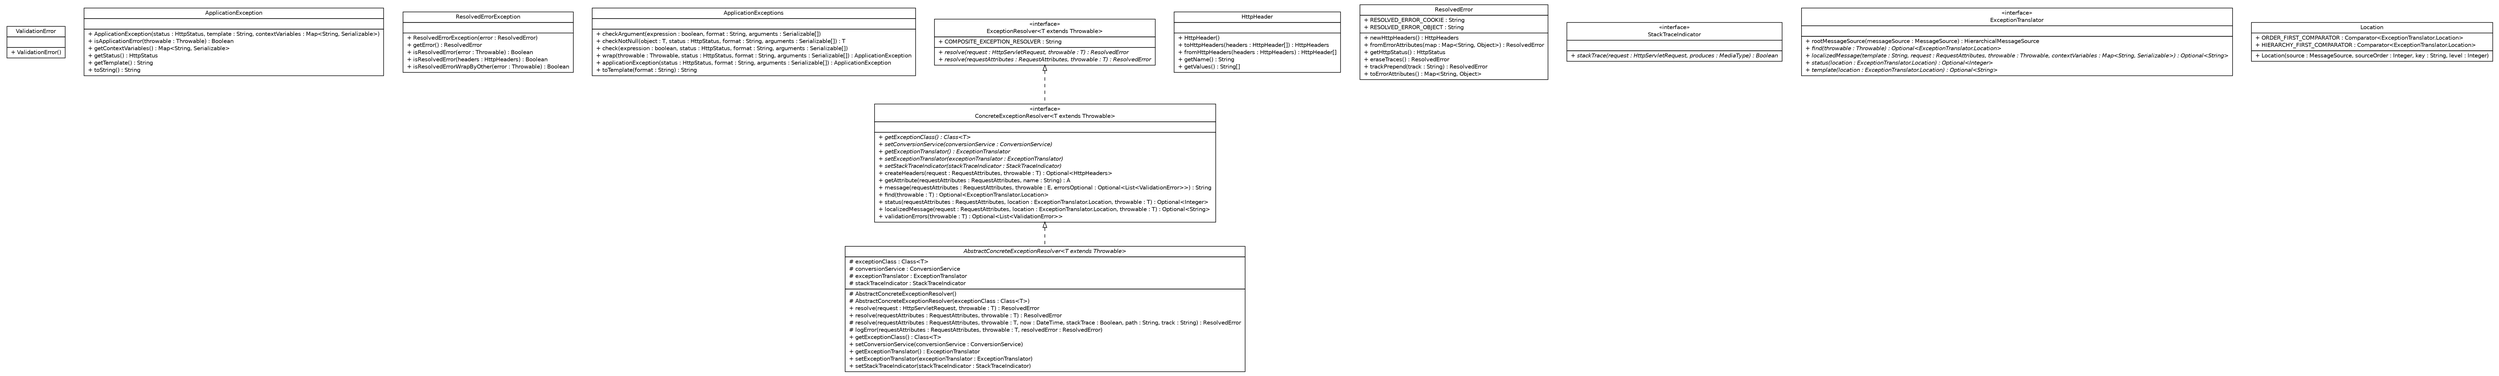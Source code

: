 #!/usr/local/bin/dot
#
# Class diagram 
# Generated by UMLGraph version R5_6-24-gf6e263 (http://www.umlgraph.org/)
#

digraph G {
	edge [fontname="Helvetica",fontsize=10,labelfontname="Helvetica",labelfontsize=10];
	node [fontname="Helvetica",fontsize=10,shape=plaintext];
	nodesep=0.25;
	ranksep=0.5;
	// com.yirendai.oss.lib.errorhandle.api.ValidationError
	c0 [label=<<table title="com.yirendai.oss.lib.errorhandle.api.ValidationError" border="0" cellborder="1" cellspacing="0" cellpadding="2" port="p" href="./ValidationError.html">
		<tr><td><table border="0" cellspacing="0" cellpadding="1">
<tr><td align="center" balign="center"> ValidationError </td></tr>
		</table></td></tr>
		<tr><td><table border="0" cellspacing="0" cellpadding="1">
<tr><td align="left" balign="left">  </td></tr>
		</table></td></tr>
		<tr><td><table border="0" cellspacing="0" cellpadding="1">
<tr><td align="left" balign="left"> + ValidationError() </td></tr>
		</table></td></tr>
		</table>>, URL="./ValidationError.html", fontname="Helvetica", fontcolor="black", fontsize=10.0];
	// com.yirendai.oss.lib.errorhandle.api.ApplicationException
	c1 [label=<<table title="com.yirendai.oss.lib.errorhandle.api.ApplicationException" border="0" cellborder="1" cellspacing="0" cellpadding="2" port="p" href="./ApplicationException.html">
		<tr><td><table border="0" cellspacing="0" cellpadding="1">
<tr><td align="center" balign="center"> ApplicationException </td></tr>
		</table></td></tr>
		<tr><td><table border="0" cellspacing="0" cellpadding="1">
<tr><td align="left" balign="left">  </td></tr>
		</table></td></tr>
		<tr><td><table border="0" cellspacing="0" cellpadding="1">
<tr><td align="left" balign="left"> + ApplicationException(status : HttpStatus, template : String, contextVariables : Map&lt;String, Serializable&gt;) </td></tr>
<tr><td align="left" balign="left"> + isApplicationError(throwable : Throwable) : Boolean </td></tr>
<tr><td align="left" balign="left"> + getContextVariables() : Map&lt;String, Serializable&gt; </td></tr>
<tr><td align="left" balign="left"> + getStatus() : HttpStatus </td></tr>
<tr><td align="left" balign="left"> + getTemplate() : String </td></tr>
<tr><td align="left" balign="left"> + toString() : String </td></tr>
		</table></td></tr>
		</table>>, URL="./ApplicationException.html", fontname="Helvetica", fontcolor="black", fontsize=10.0];
	// com.yirendai.oss.lib.errorhandle.api.ResolvedErrorException
	c2 [label=<<table title="com.yirendai.oss.lib.errorhandle.api.ResolvedErrorException" border="0" cellborder="1" cellspacing="0" cellpadding="2" port="p" href="./ResolvedErrorException.html">
		<tr><td><table border="0" cellspacing="0" cellpadding="1">
<tr><td align="center" balign="center"> ResolvedErrorException </td></tr>
		</table></td></tr>
		<tr><td><table border="0" cellspacing="0" cellpadding="1">
<tr><td align="left" balign="left">  </td></tr>
		</table></td></tr>
		<tr><td><table border="0" cellspacing="0" cellpadding="1">
<tr><td align="left" balign="left"> + ResolvedErrorException(error : ResolvedError) </td></tr>
<tr><td align="left" balign="left"> + getError() : ResolvedError </td></tr>
<tr><td align="left" balign="left"> + isResolvedError(error : Throwable) : Boolean </td></tr>
<tr><td align="left" balign="left"> + isResolvedError(headers : HttpHeaders) : Boolean </td></tr>
<tr><td align="left" balign="left"> + isResolvedErrorWrapByOther(error : Throwable) : Boolean </td></tr>
		</table></td></tr>
		</table>>, URL="./ResolvedErrorException.html", fontname="Helvetica", fontcolor="black", fontsize=10.0];
	// com.yirendai.oss.lib.errorhandle.api.ApplicationExceptions
	c3 [label=<<table title="com.yirendai.oss.lib.errorhandle.api.ApplicationExceptions" border="0" cellborder="1" cellspacing="0" cellpadding="2" port="p" href="./ApplicationExceptions.html">
		<tr><td><table border="0" cellspacing="0" cellpadding="1">
<tr><td align="center" balign="center"> ApplicationExceptions </td></tr>
		</table></td></tr>
		<tr><td><table border="0" cellspacing="0" cellpadding="1">
<tr><td align="left" balign="left">  </td></tr>
		</table></td></tr>
		<tr><td><table border="0" cellspacing="0" cellpadding="1">
<tr><td align="left" balign="left"> + checkArgument(expression : boolean, format : String, arguments : Serializable[]) </td></tr>
<tr><td align="left" balign="left"> + checkNotNull(object : T, status : HttpStatus, format : String, arguments : Serializable[]) : T </td></tr>
<tr><td align="left" balign="left"> + check(expression : boolean, status : HttpStatus, format : String, arguments : Serializable[]) </td></tr>
<tr><td align="left" balign="left"> + wrap(throwable : Throwable, status : HttpStatus, format : String, arguments : Serializable[]) : ApplicationException </td></tr>
<tr><td align="left" balign="left"> + applicationException(status : HttpStatus, format : String, arguments : Serializable[]) : ApplicationException </td></tr>
<tr><td align="left" balign="left"> + toTemplate(format : String) : String </td></tr>
		</table></td></tr>
		</table>>, URL="./ApplicationExceptions.html", fontname="Helvetica", fontcolor="black", fontsize=10.0];
	// com.yirendai.oss.lib.errorhandle.api.ConcreteExceptionResolver<T extends java.lang.Throwable>
	c4 [label=<<table title="com.yirendai.oss.lib.errorhandle.api.ConcreteExceptionResolver" border="0" cellborder="1" cellspacing="0" cellpadding="2" port="p" href="./ConcreteExceptionResolver.html">
		<tr><td><table border="0" cellspacing="0" cellpadding="1">
<tr><td align="center" balign="center"> &#171;interface&#187; </td></tr>
<tr><td align="center" balign="center"> ConcreteExceptionResolver&lt;T extends Throwable&gt; </td></tr>
		</table></td></tr>
		<tr><td><table border="0" cellspacing="0" cellpadding="1">
<tr><td align="left" balign="left">  </td></tr>
		</table></td></tr>
		<tr><td><table border="0" cellspacing="0" cellpadding="1">
<tr><td align="left" balign="left"><font face="Helvetica-Oblique" point-size="10.0"> + getExceptionClass() : Class&lt;T&gt; </font></td></tr>
<tr><td align="left" balign="left"><font face="Helvetica-Oblique" point-size="10.0"> + setConversionService(conversionService : ConversionService) </font></td></tr>
<tr><td align="left" balign="left"><font face="Helvetica-Oblique" point-size="10.0"> + getExceptionTranslator() : ExceptionTranslator </font></td></tr>
<tr><td align="left" balign="left"><font face="Helvetica-Oblique" point-size="10.0"> + setExceptionTranslator(exceptionTranslator : ExceptionTranslator) </font></td></tr>
<tr><td align="left" balign="left"><font face="Helvetica-Oblique" point-size="10.0"> + setStackTraceIndicator(stackTraceIndicator : StackTraceIndicator) </font></td></tr>
<tr><td align="left" balign="left"> + createHeaders(request : RequestAttributes, throwable : T) : Optional&lt;HttpHeaders&gt; </td></tr>
<tr><td align="left" balign="left"> + getAttribute(requestAttributes : RequestAttributes, name : String) : A </td></tr>
<tr><td align="left" balign="left"> + message(requestAttributes : RequestAttributes, throwable : E, errorsOptional : Optional&lt;List&lt;ValidationError&gt;&gt;) : String </td></tr>
<tr><td align="left" balign="left"> + find(throwable : T) : Optional&lt;ExceptionTranslator.Location&gt; </td></tr>
<tr><td align="left" balign="left"> + status(requestAttributes : RequestAttributes, location : ExceptionTranslator.Location, throwable : T) : Optional&lt;Integer&gt; </td></tr>
<tr><td align="left" balign="left"> + localizedMessage(request : RequestAttributes, location : ExceptionTranslator.Location, throwable : T) : Optional&lt;String&gt; </td></tr>
<tr><td align="left" balign="left"> + validationErrors(throwable : T) : Optional&lt;List&lt;ValidationError&gt;&gt; </td></tr>
		</table></td></tr>
		</table>>, URL="./ConcreteExceptionResolver.html", fontname="Helvetica", fontcolor="black", fontsize=10.0];
	// com.yirendai.oss.lib.errorhandle.api.HttpHeader
	c5 [label=<<table title="com.yirendai.oss.lib.errorhandle.api.HttpHeader" border="0" cellborder="1" cellspacing="0" cellpadding="2" port="p" href="./HttpHeader.html">
		<tr><td><table border="0" cellspacing="0" cellpadding="1">
<tr><td align="center" balign="center"> HttpHeader </td></tr>
		</table></td></tr>
		<tr><td><table border="0" cellspacing="0" cellpadding="1">
<tr><td align="left" balign="left">  </td></tr>
		</table></td></tr>
		<tr><td><table border="0" cellspacing="0" cellpadding="1">
<tr><td align="left" balign="left"> + HttpHeader() </td></tr>
<tr><td align="left" balign="left"> + toHttpHeaders(headers : HttpHeader[]) : HttpHeaders </td></tr>
<tr><td align="left" balign="left"> + fromHttpHeaders(headers : HttpHeaders) : HttpHeader[] </td></tr>
<tr><td align="left" balign="left"> + getName() : String </td></tr>
<tr><td align="left" balign="left"> + getValues() : String[] </td></tr>
		</table></td></tr>
		</table>>, URL="./HttpHeader.html", fontname="Helvetica", fontcolor="black", fontsize=10.0];
	// com.yirendai.oss.lib.errorhandle.api.AbstractConcreteExceptionResolver<T extends java.lang.Throwable>
	c6 [label=<<table title="com.yirendai.oss.lib.errorhandle.api.AbstractConcreteExceptionResolver" border="0" cellborder="1" cellspacing="0" cellpadding="2" port="p" href="./AbstractConcreteExceptionResolver.html">
		<tr><td><table border="0" cellspacing="0" cellpadding="1">
<tr><td align="center" balign="center"><font face="Helvetica-Oblique"> AbstractConcreteExceptionResolver&lt;T extends Throwable&gt; </font></td></tr>
		</table></td></tr>
		<tr><td><table border="0" cellspacing="0" cellpadding="1">
<tr><td align="left" balign="left"> # exceptionClass : Class&lt;T&gt; </td></tr>
<tr><td align="left" balign="left"> # conversionService : ConversionService </td></tr>
<tr><td align="left" balign="left"> # exceptionTranslator : ExceptionTranslator </td></tr>
<tr><td align="left" balign="left"> # stackTraceIndicator : StackTraceIndicator </td></tr>
		</table></td></tr>
		<tr><td><table border="0" cellspacing="0" cellpadding="1">
<tr><td align="left" balign="left"> # AbstractConcreteExceptionResolver() </td></tr>
<tr><td align="left" balign="left"> # AbstractConcreteExceptionResolver(exceptionClass : Class&lt;T&gt;) </td></tr>
<tr><td align="left" balign="left"> + resolve(request : HttpServletRequest, throwable : T) : ResolvedError </td></tr>
<tr><td align="left" balign="left"> + resolve(requestAttributes : RequestAttributes, throwable : T) : ResolvedError </td></tr>
<tr><td align="left" balign="left"> # resolve(requestAttributes : RequestAttributes, throwable : T, now : DateTime, stackTrace : Boolean, path : String, track : String) : ResolvedError </td></tr>
<tr><td align="left" balign="left"> # logError(requestAttributes : RequestAttributes, throwable : T, resolvedError : ResolvedError) </td></tr>
<tr><td align="left" balign="left"> + getExceptionClass() : Class&lt;T&gt; </td></tr>
<tr><td align="left" balign="left"> + setConversionService(conversionService : ConversionService) </td></tr>
<tr><td align="left" balign="left"> + getExceptionTranslator() : ExceptionTranslator </td></tr>
<tr><td align="left" balign="left"> + setExceptionTranslator(exceptionTranslator : ExceptionTranslator) </td></tr>
<tr><td align="left" balign="left"> + setStackTraceIndicator(stackTraceIndicator : StackTraceIndicator) </td></tr>
		</table></td></tr>
		</table>>, URL="./AbstractConcreteExceptionResolver.html", fontname="Helvetica", fontcolor="black", fontsize=10.0];
	// com.yirendai.oss.lib.errorhandle.api.ExceptionResolver<T extends java.lang.Throwable>
	c7 [label=<<table title="com.yirendai.oss.lib.errorhandle.api.ExceptionResolver" border="0" cellborder="1" cellspacing="0" cellpadding="2" port="p" href="./ExceptionResolver.html">
		<tr><td><table border="0" cellspacing="0" cellpadding="1">
<tr><td align="center" balign="center"> &#171;interface&#187; </td></tr>
<tr><td align="center" balign="center"> ExceptionResolver&lt;T extends Throwable&gt; </td></tr>
		</table></td></tr>
		<tr><td><table border="0" cellspacing="0" cellpadding="1">
<tr><td align="left" balign="left"> + COMPOSITE_EXCEPTION_RESOLVER : String </td></tr>
		</table></td></tr>
		<tr><td><table border="0" cellspacing="0" cellpadding="1">
<tr><td align="left" balign="left"><font face="Helvetica-Oblique" point-size="10.0"> + resolve(request : HttpServletRequest, throwable : T) : ResolvedError </font></td></tr>
<tr><td align="left" balign="left"><font face="Helvetica-Oblique" point-size="10.0"> + resolve(requestAttributes : RequestAttributes, throwable : T) : ResolvedError </font></td></tr>
		</table></td></tr>
		</table>>, URL="./ExceptionResolver.html", fontname="Helvetica", fontcolor="black", fontsize=10.0];
	// com.yirendai.oss.lib.errorhandle.api.ResolvedError
	c8 [label=<<table title="com.yirendai.oss.lib.errorhandle.api.ResolvedError" border="0" cellborder="1" cellspacing="0" cellpadding="2" port="p" href="./ResolvedError.html">
		<tr><td><table border="0" cellspacing="0" cellpadding="1">
<tr><td align="center" balign="center"> ResolvedError </td></tr>
		</table></td></tr>
		<tr><td><table border="0" cellspacing="0" cellpadding="1">
<tr><td align="left" balign="left"> + RESOLVED_ERROR_COOKIE : String </td></tr>
<tr><td align="left" balign="left"> + RESOLVED_ERROR_OBJECT : String </td></tr>
		</table></td></tr>
		<tr><td><table border="0" cellspacing="0" cellpadding="1">
<tr><td align="left" balign="left"> + newHttpHeaders() : HttpHeaders </td></tr>
<tr><td align="left" balign="left"> + fromErrorAttributes(map : Map&lt;String, Object&gt;) : ResolvedError </td></tr>
<tr><td align="left" balign="left"> + getHttpStatus() : HttpStatus </td></tr>
<tr><td align="left" balign="left"> + eraseTraces() : ResolvedError </td></tr>
<tr><td align="left" balign="left"> + trackPrepend(track : String) : ResolvedError </td></tr>
<tr><td align="left" balign="left"> + toErrorAttributes() : Map&lt;String, Object&gt; </td></tr>
		</table></td></tr>
		</table>>, URL="./ResolvedError.html", fontname="Helvetica", fontcolor="black", fontsize=10.0];
	// com.yirendai.oss.lib.errorhandle.api.StackTraceIndicator
	c9 [label=<<table title="com.yirendai.oss.lib.errorhandle.api.StackTraceIndicator" border="0" cellborder="1" cellspacing="0" cellpadding="2" port="p" href="./StackTraceIndicator.html">
		<tr><td><table border="0" cellspacing="0" cellpadding="1">
<tr><td align="center" balign="center"> &#171;interface&#187; </td></tr>
<tr><td align="center" balign="center"> StackTraceIndicator </td></tr>
		</table></td></tr>
		<tr><td><table border="0" cellspacing="0" cellpadding="1">
<tr><td align="left" balign="left">  </td></tr>
		</table></td></tr>
		<tr><td><table border="0" cellspacing="0" cellpadding="1">
<tr><td align="left" balign="left"><font face="Helvetica-Oblique" point-size="10.0"> + stackTrace(request : HttpServletRequest, produces : MediaType) : Boolean </font></td></tr>
		</table></td></tr>
		</table>>, URL="./StackTraceIndicator.html", fontname="Helvetica", fontcolor="black", fontsize=10.0];
	// com.yirendai.oss.lib.errorhandle.api.ExceptionTranslator
	c10 [label=<<table title="com.yirendai.oss.lib.errorhandle.api.ExceptionTranslator" border="0" cellborder="1" cellspacing="0" cellpadding="2" port="p" href="./ExceptionTranslator.html">
		<tr><td><table border="0" cellspacing="0" cellpadding="1">
<tr><td align="center" balign="center"> &#171;interface&#187; </td></tr>
<tr><td align="center" balign="center"> ExceptionTranslator </td></tr>
		</table></td></tr>
		<tr><td><table border="0" cellspacing="0" cellpadding="1">
<tr><td align="left" balign="left">  </td></tr>
		</table></td></tr>
		<tr><td><table border="0" cellspacing="0" cellpadding="1">
<tr><td align="left" balign="left"> + rootMessageSource(messageSource : MessageSource) : HierarchicalMessageSource </td></tr>
<tr><td align="left" balign="left"><font face="Helvetica-Oblique" point-size="10.0"> + find(throwable : Throwable) : Optional&lt;ExceptionTranslator.Location&gt; </font></td></tr>
<tr><td align="left" balign="left"><font face="Helvetica-Oblique" point-size="10.0"> + localizedMessage(template : String, request : RequestAttributes, throwable : Throwable, contextVariables : Map&lt;String, Serializable&gt;) : Optional&lt;String&gt; </font></td></tr>
<tr><td align="left" balign="left"><font face="Helvetica-Oblique" point-size="10.0"> + status(location : ExceptionTranslator.Location) : Optional&lt;Integer&gt; </font></td></tr>
<tr><td align="left" balign="left"><font face="Helvetica-Oblique" point-size="10.0"> + template(location : ExceptionTranslator.Location) : Optional&lt;String&gt; </font></td></tr>
		</table></td></tr>
		</table>>, URL="./ExceptionTranslator.html", fontname="Helvetica", fontcolor="black", fontsize=10.0];
	// com.yirendai.oss.lib.errorhandle.api.ExceptionTranslator.Location
	c11 [label=<<table title="com.yirendai.oss.lib.errorhandle.api.ExceptionTranslator.Location" border="0" cellborder="1" cellspacing="0" cellpadding="2" port="p" href="./ExceptionTranslator.Location.html">
		<tr><td><table border="0" cellspacing="0" cellpadding="1">
<tr><td align="center" balign="center"> Location </td></tr>
		</table></td></tr>
		<tr><td><table border="0" cellspacing="0" cellpadding="1">
<tr><td align="left" balign="left"> + ORDER_FIRST_COMPARATOR : Comparator&lt;ExceptionTranslator.Location&gt; </td></tr>
<tr><td align="left" balign="left"> + HIERARCHY_FIRST_COMPARATOR : Comparator&lt;ExceptionTranslator.Location&gt; </td></tr>
		</table></td></tr>
		<tr><td><table border="0" cellspacing="0" cellpadding="1">
<tr><td align="left" balign="left"> + Location(source : MessageSource, sourceOrder : Integer, key : String, level : Integer) </td></tr>
		</table></td></tr>
		</table>>, URL="./ExceptionTranslator.Location.html", fontname="Helvetica", fontcolor="black", fontsize=10.0];
	//com.yirendai.oss.lib.errorhandle.api.ConcreteExceptionResolver<T extends java.lang.Throwable> implements com.yirendai.oss.lib.errorhandle.api.ExceptionResolver<T extends java.lang.Throwable>
	c7:p -> c4:p [dir=back,arrowtail=empty,style=dashed];
	//com.yirendai.oss.lib.errorhandle.api.AbstractConcreteExceptionResolver<T extends java.lang.Throwable> implements com.yirendai.oss.lib.errorhandle.api.ConcreteExceptionResolver<T extends java.lang.Throwable>
	c4:p -> c6:p [dir=back,arrowtail=empty,style=dashed];
}


